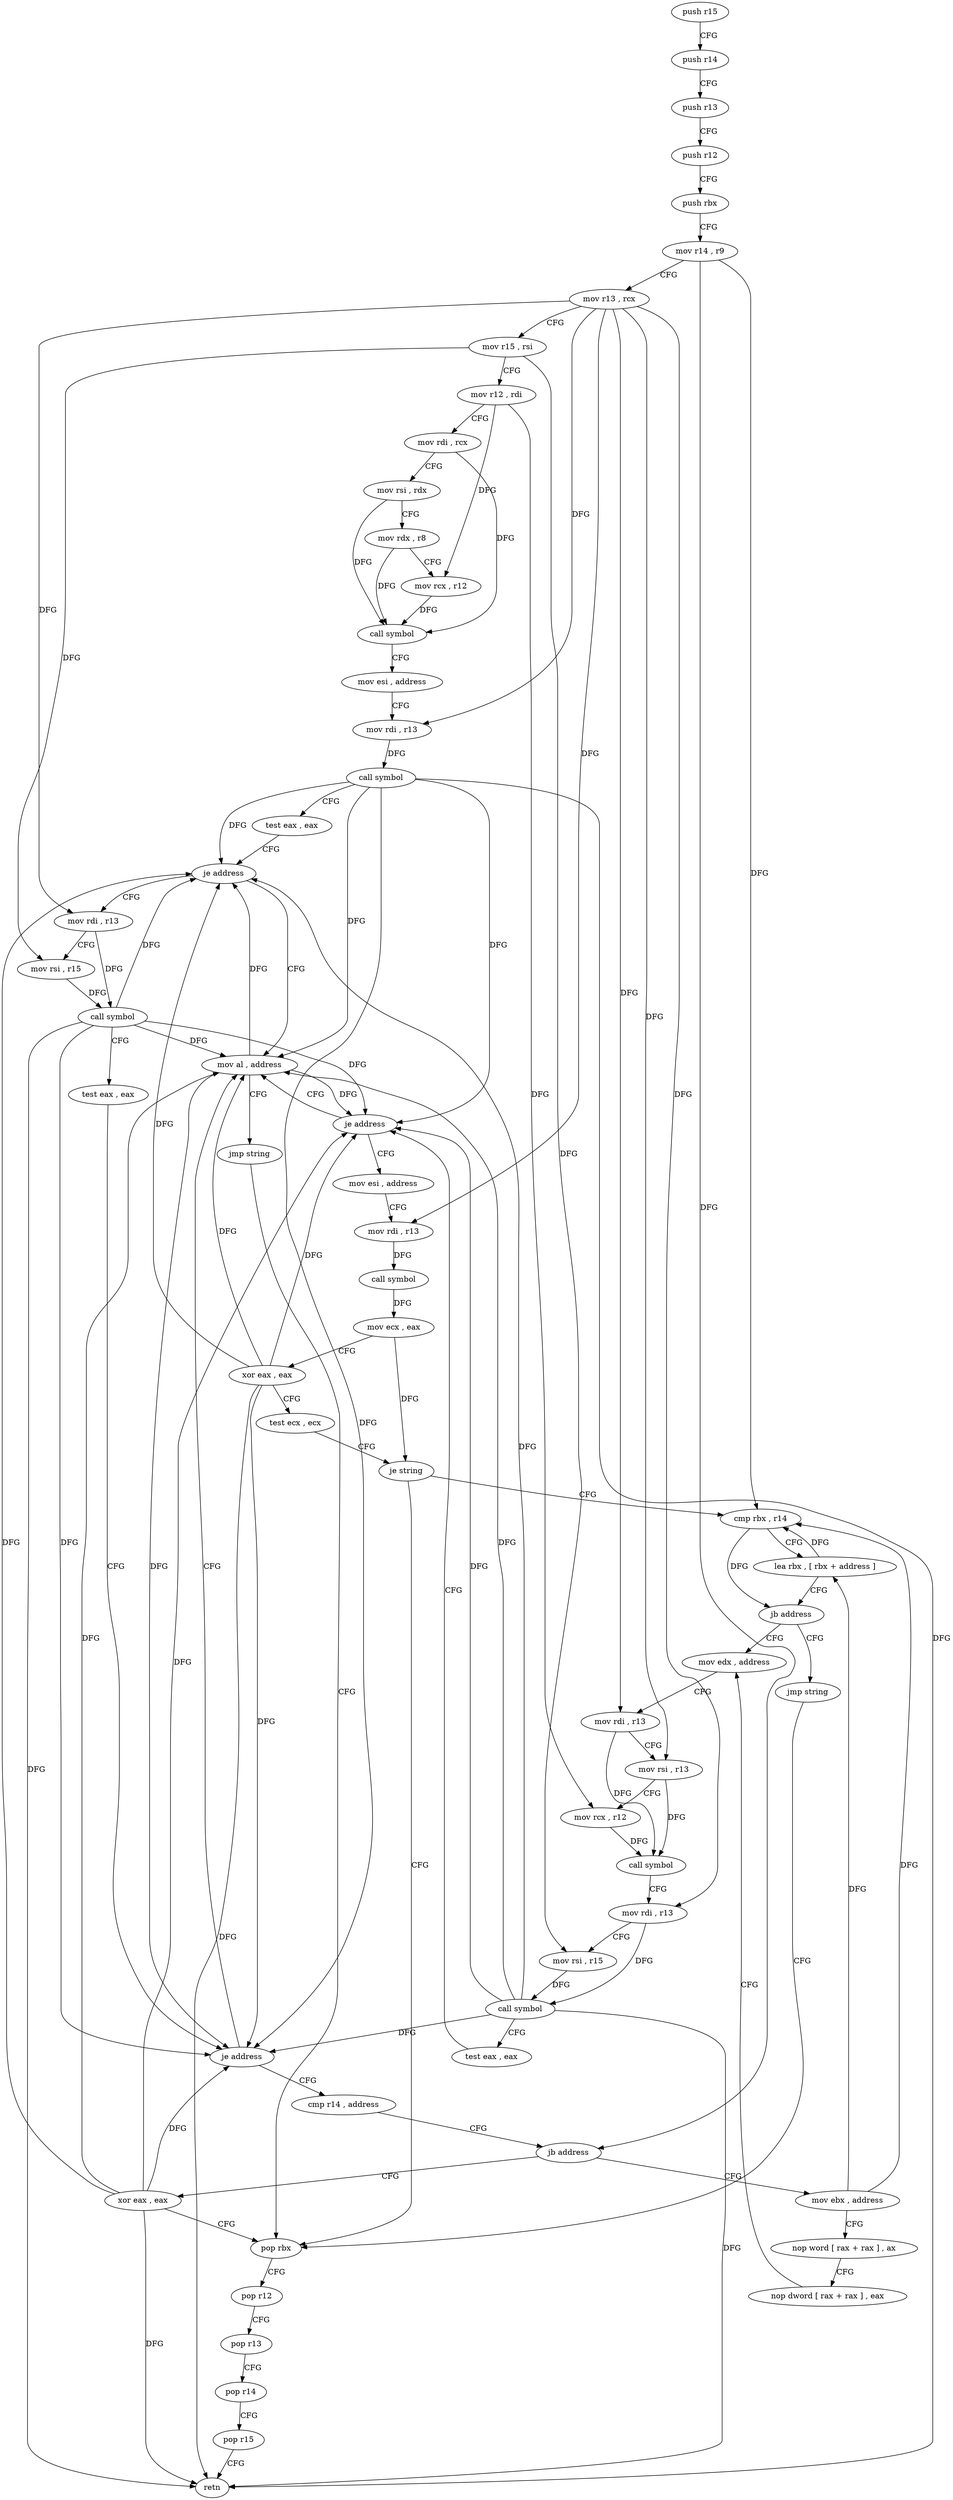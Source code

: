 digraph "func" {
"4216560" [label = "push r15" ]
"4216562" [label = "push r14" ]
"4216564" [label = "push r13" ]
"4216566" [label = "push r12" ]
"4216568" [label = "push rbx" ]
"4216569" [label = "mov r14 , r9" ]
"4216572" [label = "mov r13 , rcx" ]
"4216575" [label = "mov r15 , rsi" ]
"4216578" [label = "mov r12 , rdi" ]
"4216581" [label = "mov rdi , rcx" ]
"4216584" [label = "mov rsi , rdx" ]
"4216587" [label = "mov rdx , r8" ]
"4216590" [label = "mov rcx , r12" ]
"4216593" [label = "call symbol" ]
"4216598" [label = "mov esi , address" ]
"4216603" [label = "mov rdi , r13" ]
"4216606" [label = "call symbol" ]
"4216611" [label = "test eax , eax" ]
"4216613" [label = "je address" ]
"4216722" [label = "mov al , address" ]
"4216615" [label = "mov rdi , r13" ]
"4216724" [label = "jmp string" ]
"4216728" [label = "pop rbx" ]
"4216618" [label = "mov rsi , r15" ]
"4216621" [label = "call symbol" ]
"4216626" [label = "test eax , eax" ]
"4216628" [label = "je address" ]
"4216630" [label = "cmp r14 , address" ]
"4216729" [label = "pop r12" ]
"4216731" [label = "pop r13" ]
"4216733" [label = "pop r14" ]
"4216735" [label = "pop r15" ]
"4216737" [label = "retn" ]
"4216634" [label = "jb address" ]
"4216726" [label = "xor eax , eax" ]
"4216636" [label = "mov ebx , address" ]
"4216641" [label = "nop word [ rax + rax ] , ax" ]
"4216651" [label = "nop dword [ rax + rax ] , eax" ]
"4216656" [label = "mov edx , address" ]
"4216690" [label = "mov esi , address" ]
"4216695" [label = "mov rdi , r13" ]
"4216698" [label = "call symbol" ]
"4216703" [label = "mov ecx , eax" ]
"4216705" [label = "xor eax , eax" ]
"4216707" [label = "test ecx , ecx" ]
"4216709" [label = "je string" ]
"4216711" [label = "cmp rbx , r14" ]
"4216714" [label = "lea rbx , [ rbx + address ]" ]
"4216718" [label = "jb address" ]
"4216720" [label = "jmp string" ]
"4216661" [label = "mov rdi , r13" ]
"4216664" [label = "mov rsi , r13" ]
"4216667" [label = "mov rcx , r12" ]
"4216670" [label = "call symbol" ]
"4216675" [label = "mov rdi , r13" ]
"4216678" [label = "mov rsi , r15" ]
"4216681" [label = "call symbol" ]
"4216686" [label = "test eax , eax" ]
"4216688" [label = "je address" ]
"4216560" -> "4216562" [ label = "CFG" ]
"4216562" -> "4216564" [ label = "CFG" ]
"4216564" -> "4216566" [ label = "CFG" ]
"4216566" -> "4216568" [ label = "CFG" ]
"4216568" -> "4216569" [ label = "CFG" ]
"4216569" -> "4216572" [ label = "CFG" ]
"4216569" -> "4216634" [ label = "DFG" ]
"4216569" -> "4216711" [ label = "DFG" ]
"4216572" -> "4216575" [ label = "CFG" ]
"4216572" -> "4216603" [ label = "DFG" ]
"4216572" -> "4216615" [ label = "DFG" ]
"4216572" -> "4216661" [ label = "DFG" ]
"4216572" -> "4216664" [ label = "DFG" ]
"4216572" -> "4216675" [ label = "DFG" ]
"4216572" -> "4216695" [ label = "DFG" ]
"4216575" -> "4216578" [ label = "CFG" ]
"4216575" -> "4216618" [ label = "DFG" ]
"4216575" -> "4216678" [ label = "DFG" ]
"4216578" -> "4216581" [ label = "CFG" ]
"4216578" -> "4216590" [ label = "DFG" ]
"4216578" -> "4216667" [ label = "DFG" ]
"4216581" -> "4216584" [ label = "CFG" ]
"4216581" -> "4216593" [ label = "DFG" ]
"4216584" -> "4216587" [ label = "CFG" ]
"4216584" -> "4216593" [ label = "DFG" ]
"4216587" -> "4216590" [ label = "CFG" ]
"4216587" -> "4216593" [ label = "DFG" ]
"4216590" -> "4216593" [ label = "DFG" ]
"4216593" -> "4216598" [ label = "CFG" ]
"4216598" -> "4216603" [ label = "CFG" ]
"4216603" -> "4216606" [ label = "DFG" ]
"4216606" -> "4216611" [ label = "CFG" ]
"4216606" -> "4216613" [ label = "DFG" ]
"4216606" -> "4216722" [ label = "DFG" ]
"4216606" -> "4216628" [ label = "DFG" ]
"4216606" -> "4216737" [ label = "DFG" ]
"4216606" -> "4216688" [ label = "DFG" ]
"4216611" -> "4216613" [ label = "CFG" ]
"4216613" -> "4216722" [ label = "CFG" ]
"4216613" -> "4216615" [ label = "CFG" ]
"4216722" -> "4216724" [ label = "CFG" ]
"4216722" -> "4216613" [ label = "DFG" ]
"4216722" -> "4216628" [ label = "DFG" ]
"4216722" -> "4216688" [ label = "DFG" ]
"4216615" -> "4216618" [ label = "CFG" ]
"4216615" -> "4216621" [ label = "DFG" ]
"4216724" -> "4216728" [ label = "CFG" ]
"4216728" -> "4216729" [ label = "CFG" ]
"4216618" -> "4216621" [ label = "DFG" ]
"4216621" -> "4216626" [ label = "CFG" ]
"4216621" -> "4216613" [ label = "DFG" ]
"4216621" -> "4216722" [ label = "DFG" ]
"4216621" -> "4216628" [ label = "DFG" ]
"4216621" -> "4216737" [ label = "DFG" ]
"4216621" -> "4216688" [ label = "DFG" ]
"4216626" -> "4216628" [ label = "CFG" ]
"4216628" -> "4216722" [ label = "CFG" ]
"4216628" -> "4216630" [ label = "CFG" ]
"4216630" -> "4216634" [ label = "CFG" ]
"4216729" -> "4216731" [ label = "CFG" ]
"4216731" -> "4216733" [ label = "CFG" ]
"4216733" -> "4216735" [ label = "CFG" ]
"4216735" -> "4216737" [ label = "CFG" ]
"4216634" -> "4216726" [ label = "CFG" ]
"4216634" -> "4216636" [ label = "CFG" ]
"4216726" -> "4216728" [ label = "CFG" ]
"4216726" -> "4216613" [ label = "DFG" ]
"4216726" -> "4216722" [ label = "DFG" ]
"4216726" -> "4216628" [ label = "DFG" ]
"4216726" -> "4216737" [ label = "DFG" ]
"4216726" -> "4216688" [ label = "DFG" ]
"4216636" -> "4216641" [ label = "CFG" ]
"4216636" -> "4216711" [ label = "DFG" ]
"4216636" -> "4216714" [ label = "DFG" ]
"4216641" -> "4216651" [ label = "CFG" ]
"4216651" -> "4216656" [ label = "CFG" ]
"4216656" -> "4216661" [ label = "CFG" ]
"4216690" -> "4216695" [ label = "CFG" ]
"4216695" -> "4216698" [ label = "DFG" ]
"4216698" -> "4216703" [ label = "DFG" ]
"4216703" -> "4216705" [ label = "CFG" ]
"4216703" -> "4216709" [ label = "DFG" ]
"4216705" -> "4216707" [ label = "CFG" ]
"4216705" -> "4216613" [ label = "DFG" ]
"4216705" -> "4216722" [ label = "DFG" ]
"4216705" -> "4216628" [ label = "DFG" ]
"4216705" -> "4216688" [ label = "DFG" ]
"4216705" -> "4216737" [ label = "DFG" ]
"4216707" -> "4216709" [ label = "CFG" ]
"4216709" -> "4216728" [ label = "CFG" ]
"4216709" -> "4216711" [ label = "CFG" ]
"4216711" -> "4216714" [ label = "CFG" ]
"4216711" -> "4216718" [ label = "DFG" ]
"4216714" -> "4216718" [ label = "CFG" ]
"4216714" -> "4216711" [ label = "DFG" ]
"4216718" -> "4216656" [ label = "CFG" ]
"4216718" -> "4216720" [ label = "CFG" ]
"4216720" -> "4216728" [ label = "CFG" ]
"4216661" -> "4216664" [ label = "CFG" ]
"4216661" -> "4216670" [ label = "DFG" ]
"4216664" -> "4216667" [ label = "CFG" ]
"4216664" -> "4216670" [ label = "DFG" ]
"4216667" -> "4216670" [ label = "DFG" ]
"4216670" -> "4216675" [ label = "CFG" ]
"4216675" -> "4216678" [ label = "CFG" ]
"4216675" -> "4216681" [ label = "DFG" ]
"4216678" -> "4216681" [ label = "DFG" ]
"4216681" -> "4216686" [ label = "CFG" ]
"4216681" -> "4216613" [ label = "DFG" ]
"4216681" -> "4216722" [ label = "DFG" ]
"4216681" -> "4216628" [ label = "DFG" ]
"4216681" -> "4216737" [ label = "DFG" ]
"4216681" -> "4216688" [ label = "DFG" ]
"4216686" -> "4216688" [ label = "CFG" ]
"4216688" -> "4216722" [ label = "CFG" ]
"4216688" -> "4216690" [ label = "CFG" ]
}
